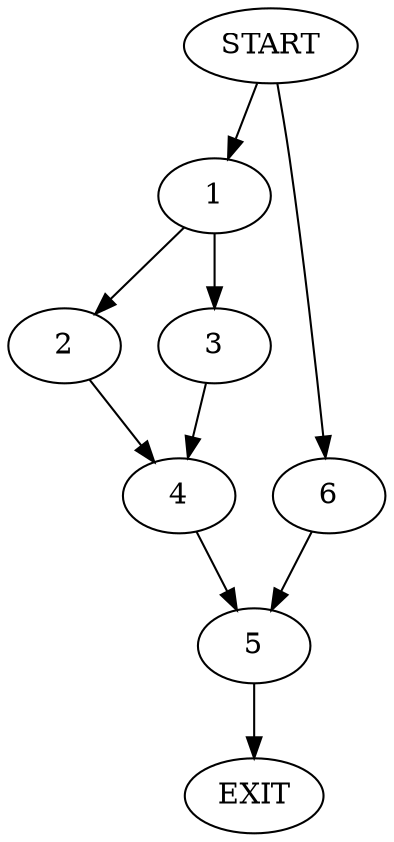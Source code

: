 digraph {
0 [label="START"]
7 [label="EXIT"]
0 -> 1
1 -> 2
1 -> 3
3 -> 4
2 -> 4
4 -> 5
5 -> 7
0 -> 6
6 -> 5
}
